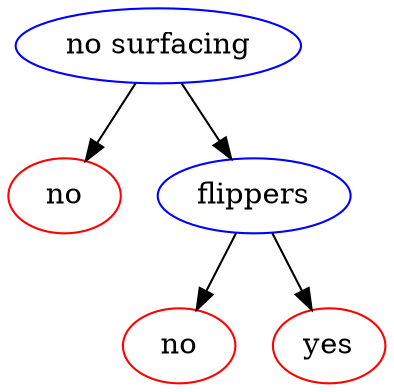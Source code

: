 // Decision Tree
digraph MyTree {
	"no surfacing" [color=blue]
	no1 [label=no color=red]
	"no surfacing" -> no1
	flippers [color=blue]
	no2 [label=no color=red]
	flippers -> no2
	yes3 [label=yes color=red]
	flippers -> yes3
	"no surfacing" -> flippers
}
